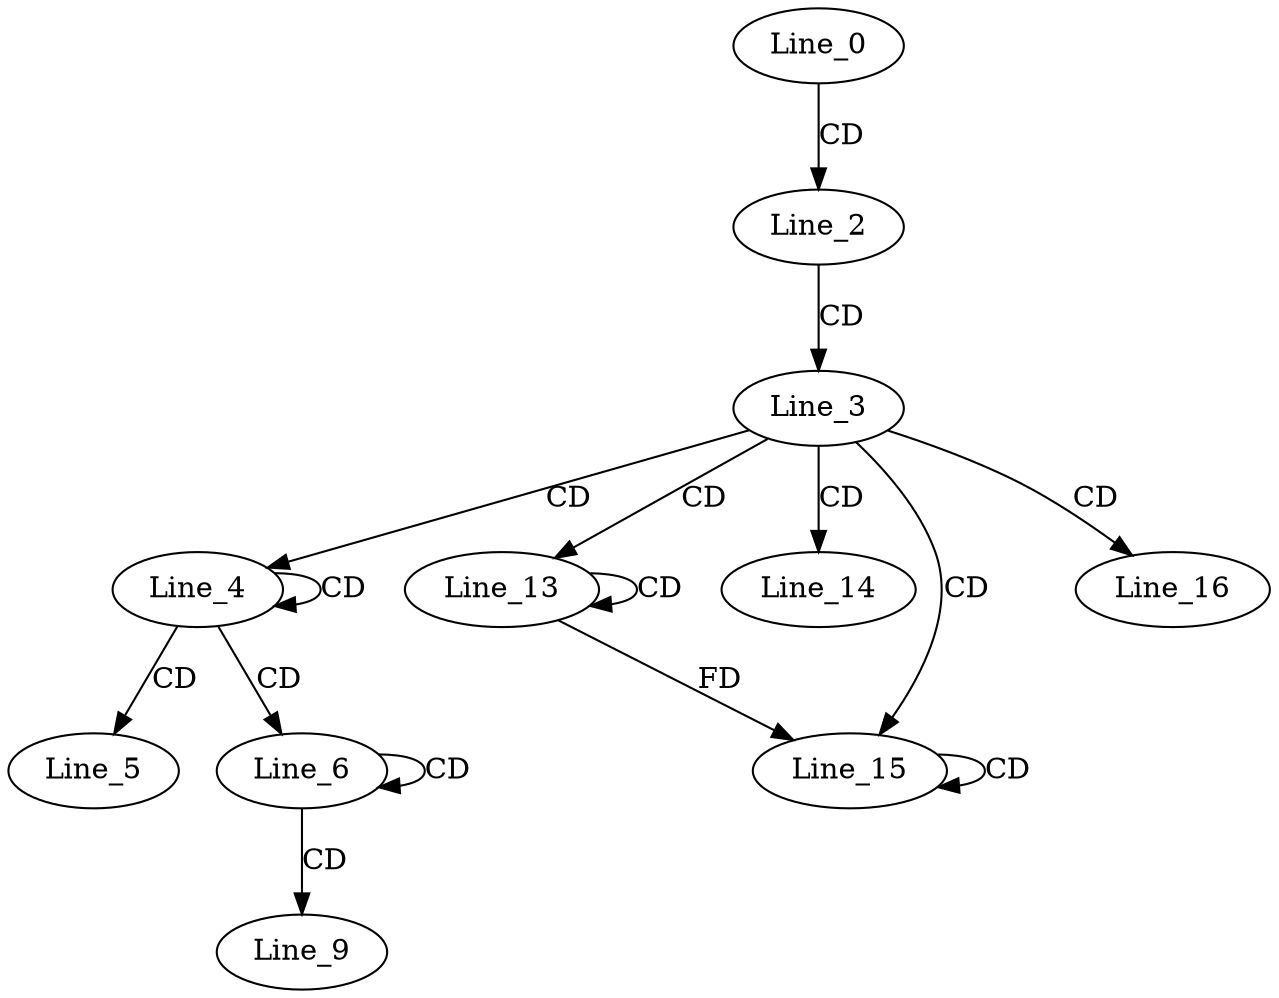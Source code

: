 digraph G {
  Line_0;
  Line_2;
  Line_3;
  Line_4;
  Line_4;
  Line_5;
  Line_6;
  Line_6;
  Line_9;
  Line_13;
  Line_13;
  Line_14;
  Line_15;
  Line_15;
  Line_16;
  Line_0 -> Line_2 [ label="CD" ];
  Line_2 -> Line_3 [ label="CD" ];
  Line_3 -> Line_4 [ label="CD" ];
  Line_4 -> Line_4 [ label="CD" ];
  Line_4 -> Line_5 [ label="CD" ];
  Line_4 -> Line_6 [ label="CD" ];
  Line_6 -> Line_6 [ label="CD" ];
  Line_6 -> Line_9 [ label="CD" ];
  Line_3 -> Line_13 [ label="CD" ];
  Line_13 -> Line_13 [ label="CD" ];
  Line_3 -> Line_14 [ label="CD" ];
  Line_3 -> Line_15 [ label="CD" ];
  Line_15 -> Line_15 [ label="CD" ];
  Line_13 -> Line_15 [ label="FD" ];
  Line_3 -> Line_16 [ label="CD" ];
}
